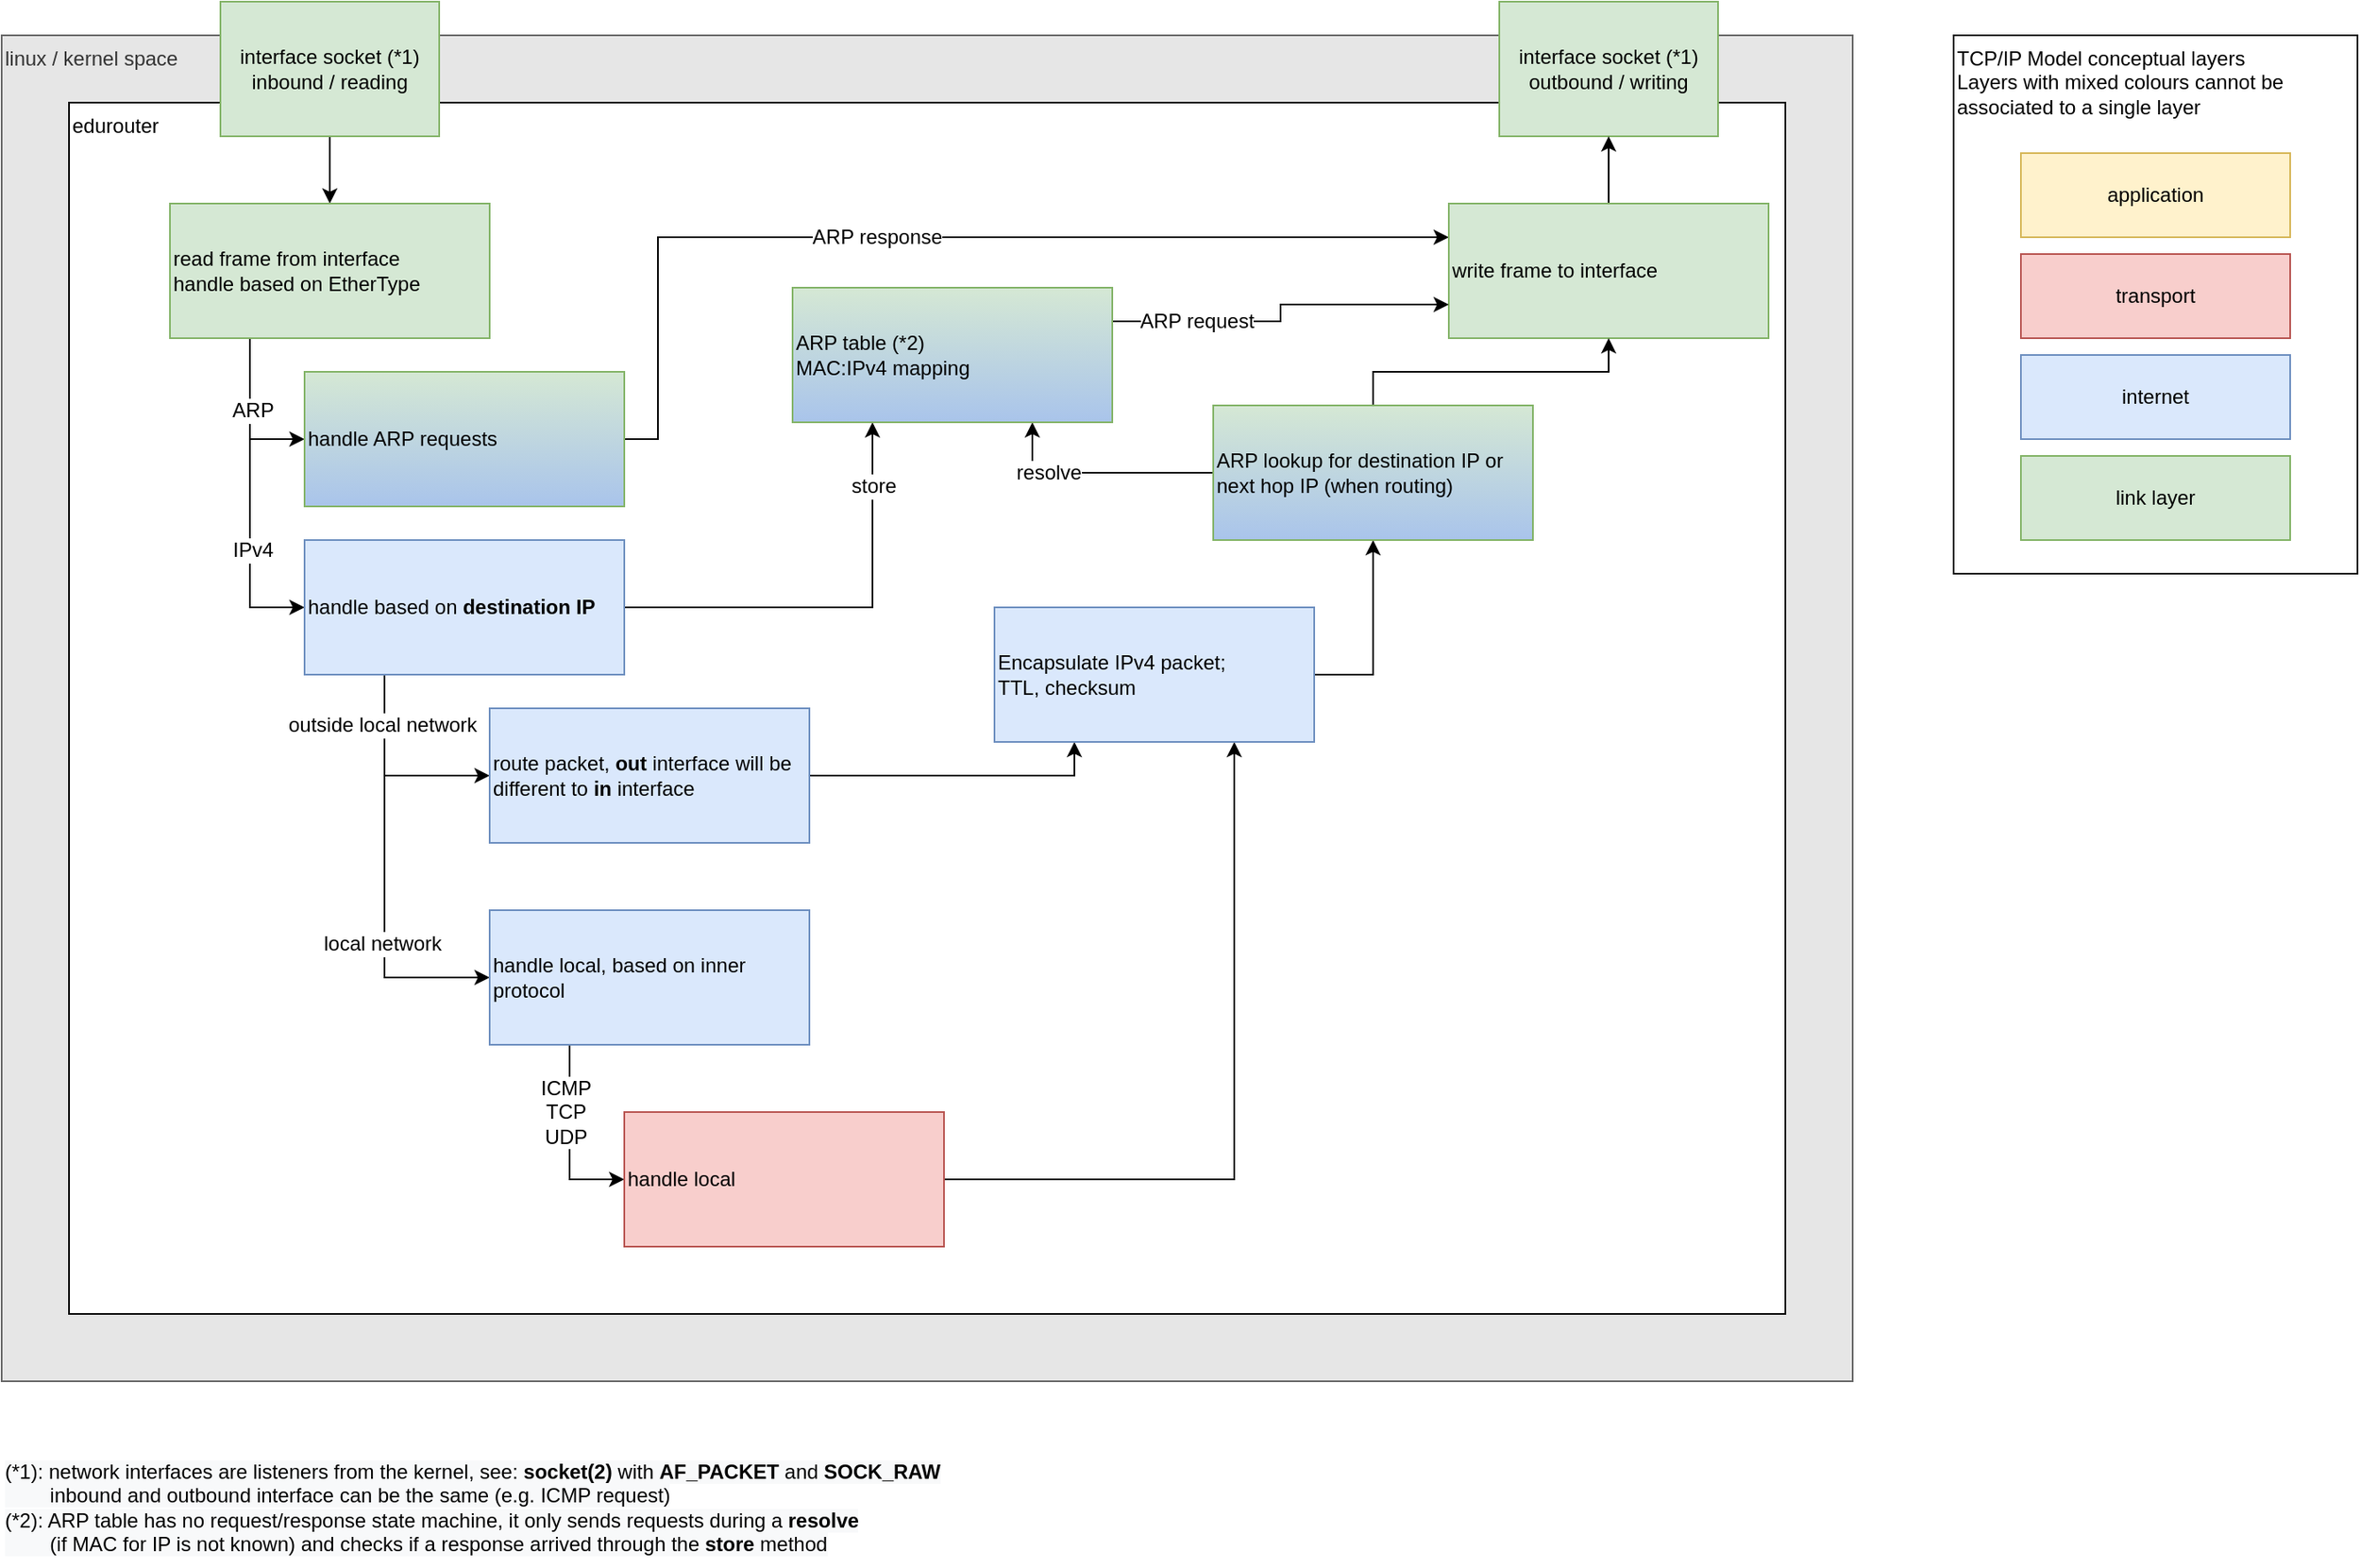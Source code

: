 <mxfile version="20.7.4" type="device"><diagram id="Y_TXSexQogeZh_P0cbhl" name="conceptual-overview"><mxGraphModel dx="1687" dy="992" grid="1" gridSize="10" guides="1" tooltips="1" connect="1" arrows="1" fold="1" page="1" pageScale="1" pageWidth="850" pageHeight="1100" math="0" shadow="0"><root><mxCell id="0"/><mxCell id="1" parent="0"/><mxCell id="H159kq2ozxiw0HcE9a6A-2" value="linux / kernel space" style="rounded=0;whiteSpace=wrap;html=1;align=left;verticalAlign=top;fillColor=#E6E6E6;fontColor=#333333;strokeColor=#666666;" parent="1" vertex="1"><mxGeometry x="200" y="120" width="1100" height="800" as="geometry"/></mxCell><mxCell id="H159kq2ozxiw0HcE9a6A-1" value="edurouter" style="rounded=0;whiteSpace=wrap;html=1;verticalAlign=top;align=left;" parent="1" vertex="1"><mxGeometry x="240" y="160" width="1020" height="720" as="geometry"/></mxCell><mxCell id="H159kq2ozxiw0HcE9a6A-16" style="edgeStyle=orthogonalEdgeStyle;rounded=0;orthogonalLoop=1;jettySize=auto;html=1;exitX=0.5;exitY=1;exitDx=0;exitDy=0;entryX=0.5;entryY=0;entryDx=0;entryDy=0;" parent="1" source="H159kq2ozxiw0HcE9a6A-3" target="H159kq2ozxiw0HcE9a6A-13" edge="1"><mxGeometry relative="1" as="geometry"/></mxCell><mxCell id="H159kq2ozxiw0HcE9a6A-3" value="interface&amp;nbsp;socket (*1)&lt;br&gt;inbound / reading" style="rounded=0;whiteSpace=wrap;html=1;fillColor=#d5e8d4;strokeColor=#82b366;" parent="1" vertex="1"><mxGeometry x="330" y="100" width="130" height="80" as="geometry"/></mxCell><mxCell id="H159kq2ozxiw0HcE9a6A-4" value="interface socket (*1)&lt;br&gt;outbound / writing" style="rounded=0;whiteSpace=wrap;html=1;fillColor=#d5e8d4;strokeColor=#82b366;" parent="1" vertex="1"><mxGeometry x="1090" y="100" width="130" height="80" as="geometry"/></mxCell><mxCell id="H159kq2ozxiw0HcE9a6A-5" value="&lt;span style=&quot;color: rgb(0, 0, 0); font-family: Helvetica; font-size: 12px; font-style: normal; font-variant-ligatures: normal; font-variant-caps: normal; font-weight: 400; letter-spacing: normal; orphans: 2; text-indent: 0px; text-transform: none; widows: 2; word-spacing: 0px; -webkit-text-stroke-width: 0px; background-color: rgb(248, 249, 250); text-decoration-thickness: initial; text-decoration-style: initial; text-decoration-color: initial; float: none; display: inline !important;&quot;&gt;(*1): network interfaces are listeners from the kernel, see: &lt;/span&gt;&lt;span style=&quot;color: rgb(0, 0, 0); font-family: Helvetica; font-size: 12px; font-style: normal; font-variant-ligatures: normal; font-variant-caps: normal; letter-spacing: normal; orphans: 2; text-indent: 0px; text-transform: none; widows: 2; word-spacing: 0px; -webkit-text-stroke-width: 0px; background-color: rgb(248, 249, 250); text-decoration-thickness: initial; text-decoration-style: initial; text-decoration-color: initial; float: none; display: inline !important;&quot;&gt;&lt;b&gt;socket(2)&lt;/b&gt;&lt;/span&gt;&lt;span style=&quot;color: rgb(0, 0, 0); font-family: Helvetica; font-size: 12px; font-style: normal; font-variant-ligatures: normal; font-variant-caps: normal; font-weight: 400; letter-spacing: normal; orphans: 2; text-indent: 0px; text-transform: none; widows: 2; word-spacing: 0px; -webkit-text-stroke-width: 0px; background-color: rgb(248, 249, 250); text-decoration-thickness: initial; text-decoration-style: initial; text-decoration-color: initial; float: none; display: inline !important;&quot;&gt; with &lt;/span&gt;&lt;span style=&quot;color: rgb(0, 0, 0); font-family: Helvetica; font-size: 12px; font-style: normal; font-variant-ligatures: normal; font-variant-caps: normal; letter-spacing: normal; orphans: 2; text-indent: 0px; text-transform: none; widows: 2; word-spacing: 0px; -webkit-text-stroke-width: 0px; background-color: rgb(248, 249, 250); text-decoration-thickness: initial; text-decoration-style: initial; text-decoration-color: initial; float: none; display: inline !important;&quot;&gt;&lt;b&gt;AF_PACKET&lt;/b&gt;&lt;/span&gt;&lt;span style=&quot;color: rgb(0, 0, 0); font-family: Helvetica; font-size: 12px; font-style: normal; font-variant-ligatures: normal; font-variant-caps: normal; font-weight: 400; letter-spacing: normal; orphans: 2; text-indent: 0px; text-transform: none; widows: 2; word-spacing: 0px; -webkit-text-stroke-width: 0px; background-color: rgb(248, 249, 250); text-decoration-thickness: initial; text-decoration-style: initial; text-decoration-color: initial; float: none; display: inline !important;&quot;&gt; and &lt;/span&gt;&lt;span style=&quot;color: rgb(0, 0, 0); font-family: Helvetica; font-size: 12px; font-style: normal; font-variant-ligatures: normal; font-variant-caps: normal; letter-spacing: normal; orphans: 2; text-indent: 0px; text-transform: none; widows: 2; word-spacing: 0px; -webkit-text-stroke-width: 0px; background-color: rgb(248, 249, 250); text-decoration-thickness: initial; text-decoration-style: initial; text-decoration-color: initial; float: none; display: inline !important;&quot;&gt;&lt;b&gt;SOCK_RAW&lt;/b&gt;&lt;br&gt;&lt;span style=&quot;font-weight: 400; white-space: pre;&quot;&gt;&#9;&lt;/span&gt;inbound and outbound interface can be the same (e.g. ICMP request)&lt;br&gt;(*2): ARP table has no request/response state machine, it only sends requests during a &lt;/span&gt;&lt;span style=&quot;color: rgb(0, 0, 0); font-family: Helvetica; font-size: 12px; font-style: normal; font-variant-ligatures: normal; font-variant-caps: normal; letter-spacing: normal; orphans: 2; text-indent: 0px; text-transform: none; widows: 2; word-spacing: 0px; -webkit-text-stroke-width: 0px; background-color: rgb(248, 249, 250); text-decoration-thickness: initial; text-decoration-style: initial; text-decoration-color: initial; float: none; display: inline !important;&quot;&gt;&lt;b&gt;resolve&lt;/b&gt;&lt;br&gt;&lt;span style=&quot;font-weight: 400; white-space: pre;&quot;&gt;&#9;&lt;/span&gt;(if MAC for IP is not known) and checks if a response arrived through the &lt;b&gt;store&lt;/b&gt; method&lt;br&gt;&lt;/span&gt;" style="text;html=1;strokeColor=none;fillColor=none;align=left;verticalAlign=top;whiteSpace=wrap;rounded=0;" parent="1" vertex="1"><mxGeometry x="200" y="960" width="580" height="70" as="geometry"/></mxCell><mxCell id="H159kq2ozxiw0HcE9a6A-11" value="" style="group;fillColor=#fff2cc;strokeColor=#d6b656;" parent="1" vertex="1" connectable="0"><mxGeometry x="1360" y="140" width="240" height="300" as="geometry"/></mxCell><mxCell id="H159kq2ozxiw0HcE9a6A-10" value="TCP/IP Model conceptual layers&lt;br&gt;Layers with mixed colours cannot be associated to a single layer" style="rounded=0;whiteSpace=wrap;html=1;verticalAlign=top;align=left;" parent="H159kq2ozxiw0HcE9a6A-11" vertex="1"><mxGeometry y="-20" width="240" height="320" as="geometry"/></mxCell><mxCell id="H159kq2ozxiw0HcE9a6A-6" value="link layer" style="rounded=0;whiteSpace=wrap;html=1;fillColor=#d5e8d4;strokeColor=#82b366;" parent="H159kq2ozxiw0HcE9a6A-11" vertex="1"><mxGeometry x="40" y="230" width="160" height="50" as="geometry"/></mxCell><mxCell id="H159kq2ozxiw0HcE9a6A-7" value="internet" style="rounded=0;whiteSpace=wrap;html=1;fillColor=#dae8fc;strokeColor=#6c8ebf;" parent="H159kq2ozxiw0HcE9a6A-11" vertex="1"><mxGeometry x="40" y="170" width="160" height="50" as="geometry"/></mxCell><mxCell id="H159kq2ozxiw0HcE9a6A-8" value="transport" style="rounded=0;whiteSpace=wrap;html=1;fillColor=#f8cecc;strokeColor=#b85450;" parent="H159kq2ozxiw0HcE9a6A-11" vertex="1"><mxGeometry x="40" y="110" width="160" height="50" as="geometry"/></mxCell><mxCell id="H159kq2ozxiw0HcE9a6A-9" value="application" style="rounded=0;whiteSpace=wrap;html=1;fillColor=#fff2cc;strokeColor=#d6b656;" parent="H159kq2ozxiw0HcE9a6A-11" vertex="1"><mxGeometry x="40" y="50" width="160" height="50" as="geometry"/></mxCell><mxCell id="H159kq2ozxiw0HcE9a6A-18" style="edgeStyle=orthogonalEdgeStyle;rounded=0;orthogonalLoop=1;jettySize=auto;html=1;exitX=0.25;exitY=1;exitDx=0;exitDy=0;entryX=0;entryY=0.5;entryDx=0;entryDy=0;" parent="1" source="H159kq2ozxiw0HcE9a6A-13" target="H159kq2ozxiw0HcE9a6A-15" edge="1"><mxGeometry relative="1" as="geometry"/></mxCell><mxCell id="H159kq2ozxiw0HcE9a6A-19" style="edgeStyle=orthogonalEdgeStyle;rounded=0;orthogonalLoop=1;jettySize=auto;html=1;exitX=0.25;exitY=1;exitDx=0;exitDy=0;entryX=0;entryY=0.5;entryDx=0;entryDy=0;" parent="1" source="H159kq2ozxiw0HcE9a6A-13" target="H159kq2ozxiw0HcE9a6A-17" edge="1"><mxGeometry relative="1" as="geometry"/></mxCell><mxCell id="qzj0oJ7erwyuL21ChNHi-1" value="IPv4" style="edgeLabel;html=1;align=center;verticalAlign=middle;resizable=0;points=[];fontSize=12;" parent="H159kq2ozxiw0HcE9a6A-19" vertex="1" connectable="0"><mxGeometry x="0.309" y="1" relative="1" as="geometry"><mxPoint as="offset"/></mxGeometry></mxCell><mxCell id="qzj0oJ7erwyuL21ChNHi-2" value="ARP" style="edgeLabel;html=1;align=center;verticalAlign=middle;resizable=0;points=[];fontSize=12;" parent="H159kq2ozxiw0HcE9a6A-19" vertex="1" connectable="0"><mxGeometry x="-0.553" y="1" relative="1" as="geometry"><mxPoint as="offset"/></mxGeometry></mxCell><mxCell id="H159kq2ozxiw0HcE9a6A-13" value="read frame from interface&lt;br&gt;&lt;div style=&quot;&quot;&gt;&lt;span style=&quot;background-color: initial;&quot;&gt;handle based on EtherType&lt;/span&gt;&lt;/div&gt;" style="rounded=0;whiteSpace=wrap;html=1;fillColor=#d5e8d4;strokeColor=#82b366;align=left;" parent="1" vertex="1"><mxGeometry x="300" y="220" width="190" height="80" as="geometry"/></mxCell><mxCell id="e2WfTU9K-Cb9ZkQsPoE6-2" style="edgeStyle=orthogonalEdgeStyle;rounded=0;orthogonalLoop=1;jettySize=auto;html=1;exitX=1;exitY=0.5;exitDx=0;exitDy=0;entryX=0;entryY=0.25;entryDx=0;entryDy=0;" edge="1" parent="1" source="H159kq2ozxiw0HcE9a6A-15" target="H159kq2ozxiw0HcE9a6A-34"><mxGeometry relative="1" as="geometry"><Array as="points"><mxPoint x="590" y="360"/><mxPoint x="590" y="240"/></Array></mxGeometry></mxCell><mxCell id="e2WfTU9K-Cb9ZkQsPoE6-4" value="ARP response" style="edgeLabel;html=1;align=center;verticalAlign=middle;resizable=0;points=[];fontSize=12;" vertex="1" connectable="0" parent="e2WfTU9K-Cb9ZkQsPoE6-2"><mxGeometry x="-0.151" y="4" relative="1" as="geometry"><mxPoint x="11" y="4" as="offset"/></mxGeometry></mxCell><mxCell id="H159kq2ozxiw0HcE9a6A-15" value="handle ARP requests" style="rounded=0;whiteSpace=wrap;html=1;fillColor=#d5e8d4;strokeColor=#82b366;align=left;gradientDirection=south;gradientColor=#A9C4EB;" parent="1" vertex="1"><mxGeometry x="380" y="320" width="190" height="80" as="geometry"/></mxCell><mxCell id="H159kq2ozxiw0HcE9a6A-23" style="edgeStyle=orthogonalEdgeStyle;rounded=0;orthogonalLoop=1;jettySize=auto;html=1;exitX=0.25;exitY=1;exitDx=0;exitDy=0;entryX=0;entryY=0.5;entryDx=0;entryDy=0;" parent="1" source="H159kq2ozxiw0HcE9a6A-17" target="H159kq2ozxiw0HcE9a6A-21" edge="1"><mxGeometry relative="1" as="geometry"/></mxCell><mxCell id="qzj0oJ7erwyuL21ChNHi-3" value="&lt;span style=&quot;font-size: 12px;&quot;&gt;local network&lt;/span&gt;" style="edgeLabel;html=1;align=center;verticalAlign=middle;resizable=0;points=[];" parent="H159kq2ozxiw0HcE9a6A-23" vertex="1" connectable="0"><mxGeometry x="-0.093" y="-1" relative="1" as="geometry"><mxPoint x="-1" y="50" as="offset"/></mxGeometry></mxCell><mxCell id="H159kq2ozxiw0HcE9a6A-27" style="edgeStyle=orthogonalEdgeStyle;rounded=0;orthogonalLoop=1;jettySize=auto;html=1;exitX=0.25;exitY=1;exitDx=0;exitDy=0;entryX=0;entryY=0.5;entryDx=0;entryDy=0;" parent="1" source="H159kq2ozxiw0HcE9a6A-17" target="H159kq2ozxiw0HcE9a6A-26" edge="1"><mxGeometry relative="1" as="geometry"/></mxCell><mxCell id="qzj0oJ7erwyuL21ChNHi-4" value="outside local network" style="edgeLabel;html=1;align=center;verticalAlign=middle;resizable=0;points=[];fontSize=12;" parent="H159kq2ozxiw0HcE9a6A-27" vertex="1" connectable="0"><mxGeometry x="-0.69" y="3" relative="1" as="geometry"><mxPoint x="-5" y="11" as="offset"/></mxGeometry></mxCell><mxCell id="H159kq2ozxiw0HcE9a6A-51" style="edgeStyle=orthogonalEdgeStyle;rounded=0;orthogonalLoop=1;jettySize=auto;html=1;exitX=1;exitY=0.5;exitDx=0;exitDy=0;entryX=0.25;entryY=1;entryDx=0;entryDy=0;" parent="1" source="H159kq2ozxiw0HcE9a6A-17" target="H159kq2ozxiw0HcE9a6A-42" edge="1"><mxGeometry relative="1" as="geometry"/></mxCell><mxCell id="H159kq2ozxiw0HcE9a6A-52" value="store" style="edgeLabel;html=1;align=center;verticalAlign=middle;resizable=0;points=[];fontSize=12;" parent="H159kq2ozxiw0HcE9a6A-51" vertex="1" connectable="0"><mxGeometry x="0.716" y="1" relative="1" as="geometry"><mxPoint x="1" y="1" as="offset"/></mxGeometry></mxCell><mxCell id="H159kq2ozxiw0HcE9a6A-17" value="handle based on &lt;b&gt;destination IP&lt;/b&gt;" style="rounded=0;whiteSpace=wrap;html=1;fillColor=#dae8fc;strokeColor=#6c8ebf;align=left;" parent="1" vertex="1"><mxGeometry x="380" y="420" width="190" height="80" as="geometry"/></mxCell><mxCell id="H159kq2ozxiw0HcE9a6A-36" style="edgeStyle=orthogonalEdgeStyle;rounded=0;orthogonalLoop=1;jettySize=auto;html=1;exitX=0.25;exitY=1;exitDx=0;exitDy=0;entryX=0;entryY=0.5;entryDx=0;entryDy=0;" parent="1" source="H159kq2ozxiw0HcE9a6A-21" target="H159kq2ozxiw0HcE9a6A-24" edge="1"><mxGeometry relative="1" as="geometry"/></mxCell><mxCell id="qzj0oJ7erwyuL21ChNHi-5" value="ICMP&lt;br&gt;TCP&lt;br&gt;UDP" style="edgeLabel;html=1;align=center;verticalAlign=middle;resizable=0;points=[];fontSize=12;" parent="H159kq2ozxiw0HcE9a6A-36" vertex="1" connectable="0"><mxGeometry x="-0.591" y="-3" relative="1" as="geometry"><mxPoint y="17" as="offset"/></mxGeometry></mxCell><mxCell id="H159kq2ozxiw0HcE9a6A-21" value="handle local, based on inner protocol" style="rounded=0;whiteSpace=wrap;html=1;fillColor=#dae8fc;strokeColor=#6c8ebf;align=left;" parent="1" vertex="1"><mxGeometry x="490" y="640" width="190" height="80" as="geometry"/></mxCell><mxCell id="H159kq2ozxiw0HcE9a6A-37" style="edgeStyle=orthogonalEdgeStyle;rounded=0;orthogonalLoop=1;jettySize=auto;html=1;exitX=1;exitY=0.5;exitDx=0;exitDy=0;entryX=0.75;entryY=1;entryDx=0;entryDy=0;" parent="1" source="H159kq2ozxiw0HcE9a6A-24" target="H159kq2ozxiw0HcE9a6A-28" edge="1"><mxGeometry relative="1" as="geometry"/></mxCell><mxCell id="H159kq2ozxiw0HcE9a6A-24" value="handle local" style="rounded=0;whiteSpace=wrap;html=1;fillColor=#f8cecc;strokeColor=#b85450;align=left;" parent="1" vertex="1"><mxGeometry x="570" y="760" width="190" height="80" as="geometry"/></mxCell><mxCell id="H159kq2ozxiw0HcE9a6A-29" style="edgeStyle=orthogonalEdgeStyle;rounded=0;orthogonalLoop=1;jettySize=auto;html=1;exitX=1;exitY=0.5;exitDx=0;exitDy=0;entryX=0.25;entryY=1;entryDx=0;entryDy=0;" parent="1" source="H159kq2ozxiw0HcE9a6A-26" target="H159kq2ozxiw0HcE9a6A-28" edge="1"><mxGeometry relative="1" as="geometry"/></mxCell><mxCell id="H159kq2ozxiw0HcE9a6A-26" value="route packet, &lt;b&gt;out&lt;/b&gt; interface will be different to &lt;b&gt;in&lt;/b&gt; interface" style="rounded=0;whiteSpace=wrap;html=1;fillColor=#dae8fc;strokeColor=#6c8ebf;align=left;" parent="1" vertex="1"><mxGeometry x="490" y="520" width="190" height="80" as="geometry"/></mxCell><mxCell id="H159kq2ozxiw0HcE9a6A-38" style="edgeStyle=orthogonalEdgeStyle;rounded=0;orthogonalLoop=1;jettySize=auto;html=1;exitX=1;exitY=0.5;exitDx=0;exitDy=0;entryX=0.5;entryY=1;entryDx=0;entryDy=0;" parent="1" source="H159kq2ozxiw0HcE9a6A-28" target="H159kq2ozxiw0HcE9a6A-39" edge="1"><mxGeometry relative="1" as="geometry"/></mxCell><mxCell id="H159kq2ozxiw0HcE9a6A-28" value="Encapsulate IPv4 packet;&lt;br&gt;TTL, checksum" style="rounded=0;whiteSpace=wrap;html=1;fillColor=#dae8fc;strokeColor=#6c8ebf;align=left;" parent="1" vertex="1"><mxGeometry x="790" y="460" width="190" height="80" as="geometry"/></mxCell><mxCell id="H159kq2ozxiw0HcE9a6A-35" style="edgeStyle=orthogonalEdgeStyle;rounded=0;orthogonalLoop=1;jettySize=auto;html=1;exitX=0.5;exitY=0;exitDx=0;exitDy=0;entryX=0.5;entryY=1;entryDx=0;entryDy=0;" parent="1" source="H159kq2ozxiw0HcE9a6A-34" target="H159kq2ozxiw0HcE9a6A-4" edge="1"><mxGeometry relative="1" as="geometry"/></mxCell><mxCell id="H159kq2ozxiw0HcE9a6A-34" value="write frame to interface" style="rounded=0;whiteSpace=wrap;html=1;fillColor=#d5e8d4;strokeColor=#82b366;align=left;" parent="1" vertex="1"><mxGeometry x="1060" y="220" width="190" height="80" as="geometry"/></mxCell><mxCell id="H159kq2ozxiw0HcE9a6A-40" value="" style="edgeStyle=orthogonalEdgeStyle;rounded=0;orthogonalLoop=1;jettySize=auto;html=1;" parent="1" source="H159kq2ozxiw0HcE9a6A-39" target="H159kq2ozxiw0HcE9a6A-34" edge="1"><mxGeometry relative="1" as="geometry"/></mxCell><mxCell id="H159kq2ozxiw0HcE9a6A-43" style="edgeStyle=orthogonalEdgeStyle;rounded=0;orthogonalLoop=1;jettySize=auto;html=1;exitX=0;exitY=0.5;exitDx=0;exitDy=0;entryX=0.75;entryY=1;entryDx=0;entryDy=0;" parent="1" source="H159kq2ozxiw0HcE9a6A-39" target="H159kq2ozxiw0HcE9a6A-42" edge="1"><mxGeometry relative="1" as="geometry"/></mxCell><mxCell id="H159kq2ozxiw0HcE9a6A-46" value="resolve" style="edgeLabel;html=1;align=center;verticalAlign=middle;resizable=0;points=[];fontSize=12;" parent="H159kq2ozxiw0HcE9a6A-43" vertex="1" connectable="0"><mxGeometry x="0.447" y="-1" relative="1" as="geometry"><mxPoint x="1" y="1" as="offset"/></mxGeometry></mxCell><mxCell id="H159kq2ozxiw0HcE9a6A-39" value="ARP lookup for destination IP or next hop IP (when routing)" style="rounded=0;whiteSpace=wrap;html=1;fillColor=#d5e8d4;strokeColor=#82b366;align=left;gradientColor=#A9C4EB;" parent="1" vertex="1"><mxGeometry x="920" y="340" width="190" height="80" as="geometry"/></mxCell><mxCell id="e2WfTU9K-Cb9ZkQsPoE6-1" style="edgeStyle=orthogonalEdgeStyle;rounded=0;orthogonalLoop=1;jettySize=auto;html=1;exitX=1;exitY=0.25;exitDx=0;exitDy=0;entryX=0;entryY=0.75;entryDx=0;entryDy=0;" edge="1" parent="1" source="H159kq2ozxiw0HcE9a6A-42" target="H159kq2ozxiw0HcE9a6A-34"><mxGeometry relative="1" as="geometry"/></mxCell><mxCell id="e2WfTU9K-Cb9ZkQsPoE6-3" value="ARP request" style="edgeLabel;html=1;align=center;verticalAlign=middle;resizable=0;points=[];fontSize=12;" vertex="1" connectable="0" parent="e2WfTU9K-Cb9ZkQsPoE6-1"><mxGeometry x="0.391" y="-4" relative="1" as="geometry"><mxPoint x="-86" y="6" as="offset"/></mxGeometry></mxCell><mxCell id="H159kq2ozxiw0HcE9a6A-42" value="ARP table (*2)&lt;br&gt;MAC:IPv4 mapping" style="rounded=0;whiteSpace=wrap;html=1;fillColor=#d5e8d4;strokeColor=#82b366;align=left;gradientColor=#A9C4EB;" parent="1" vertex="1"><mxGeometry x="670" y="270" width="190" height="80" as="geometry"/></mxCell></root></mxGraphModel></diagram></mxfile>